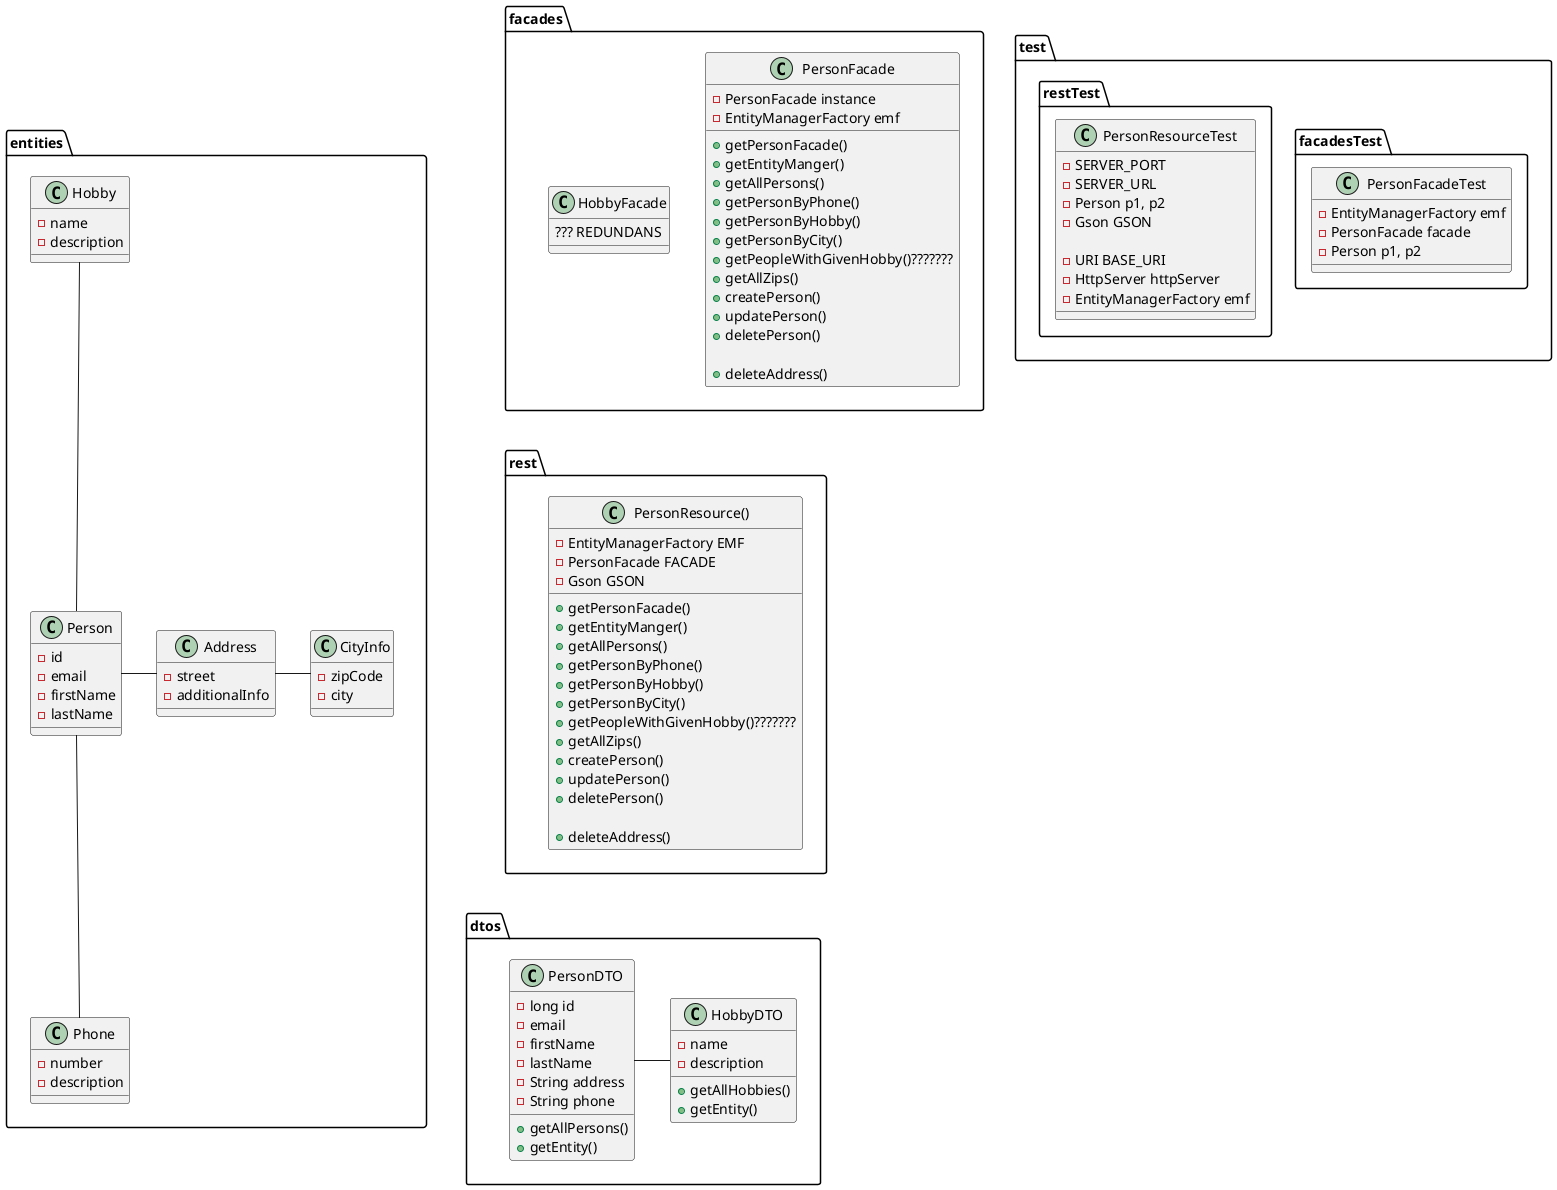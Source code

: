 @startuml
'https://plantuml.com/class-diagram

package "dtos" {
PersonDTO - HobbyDTO

class HobbyDTO {
-name
-description

+getAllHobbies()
+getEntity()
}

class PersonDTO {
- long id
-email
-firstName
-lastName
-String address
-String phone

+getAllPersons()
+getEntity()
}

}


package "facades" {

class PersonFacade {
-PersonFacade instance
-EntityManagerFactory emf

+getPersonFacade()
+getEntityManger()
+getAllPersons()
+getPersonByPhone()
+getPersonByHobby()
+getPersonByCity()
+getPeopleWithGivenHobby()???????
+getAllZips()
+createPerson()
+updatePerson()
+deletePerson()

+deleteAddress()

}



class HobbyFacade {
??? REDUNDANS

}

}


package "rest" {

class PersonResource() {
-EntityManagerFactory EMF
-PersonFacade FACADE
-Gson GSON

+getPersonFacade()
+getEntityManger()
+getAllPersons()
+getPersonByPhone()
+getPersonByHobby()
+getPersonByCity()
+getPeopleWithGivenHobby()???????
+getAllZips()
+createPerson()
+updatePerson()
+deletePerson()

+deleteAddress()

}

}

package "entities" {
Hobby -- Person
Person -- Phone
Person - Address
Address - CityInfo

class Hobby {
-name
-description

}

class Person {
-id
-email
-firstName
-lastName
}

class Phone {
-number
-description
}

class Address {
-street
-additionalInfo
}

class CityInfo {
-zipCode
-city
}

}

package "test" {

package "facadesTest" {
class PersonFacadeTest {
-EntityManagerFactory emf
-PersonFacade facade
-Person p1, p2

}

}

package "restTest" {

class PersonResourceTest {
-SERVER_PORT
-SERVER_URL
-Person p1, p2
-Gson GSON

-URI BASE_URI
-HttpServer httpServer
-EntityManagerFactory emf

}

}
}

facades --[hidden]> rest
entities ---[hidden]> dtos





@enduml